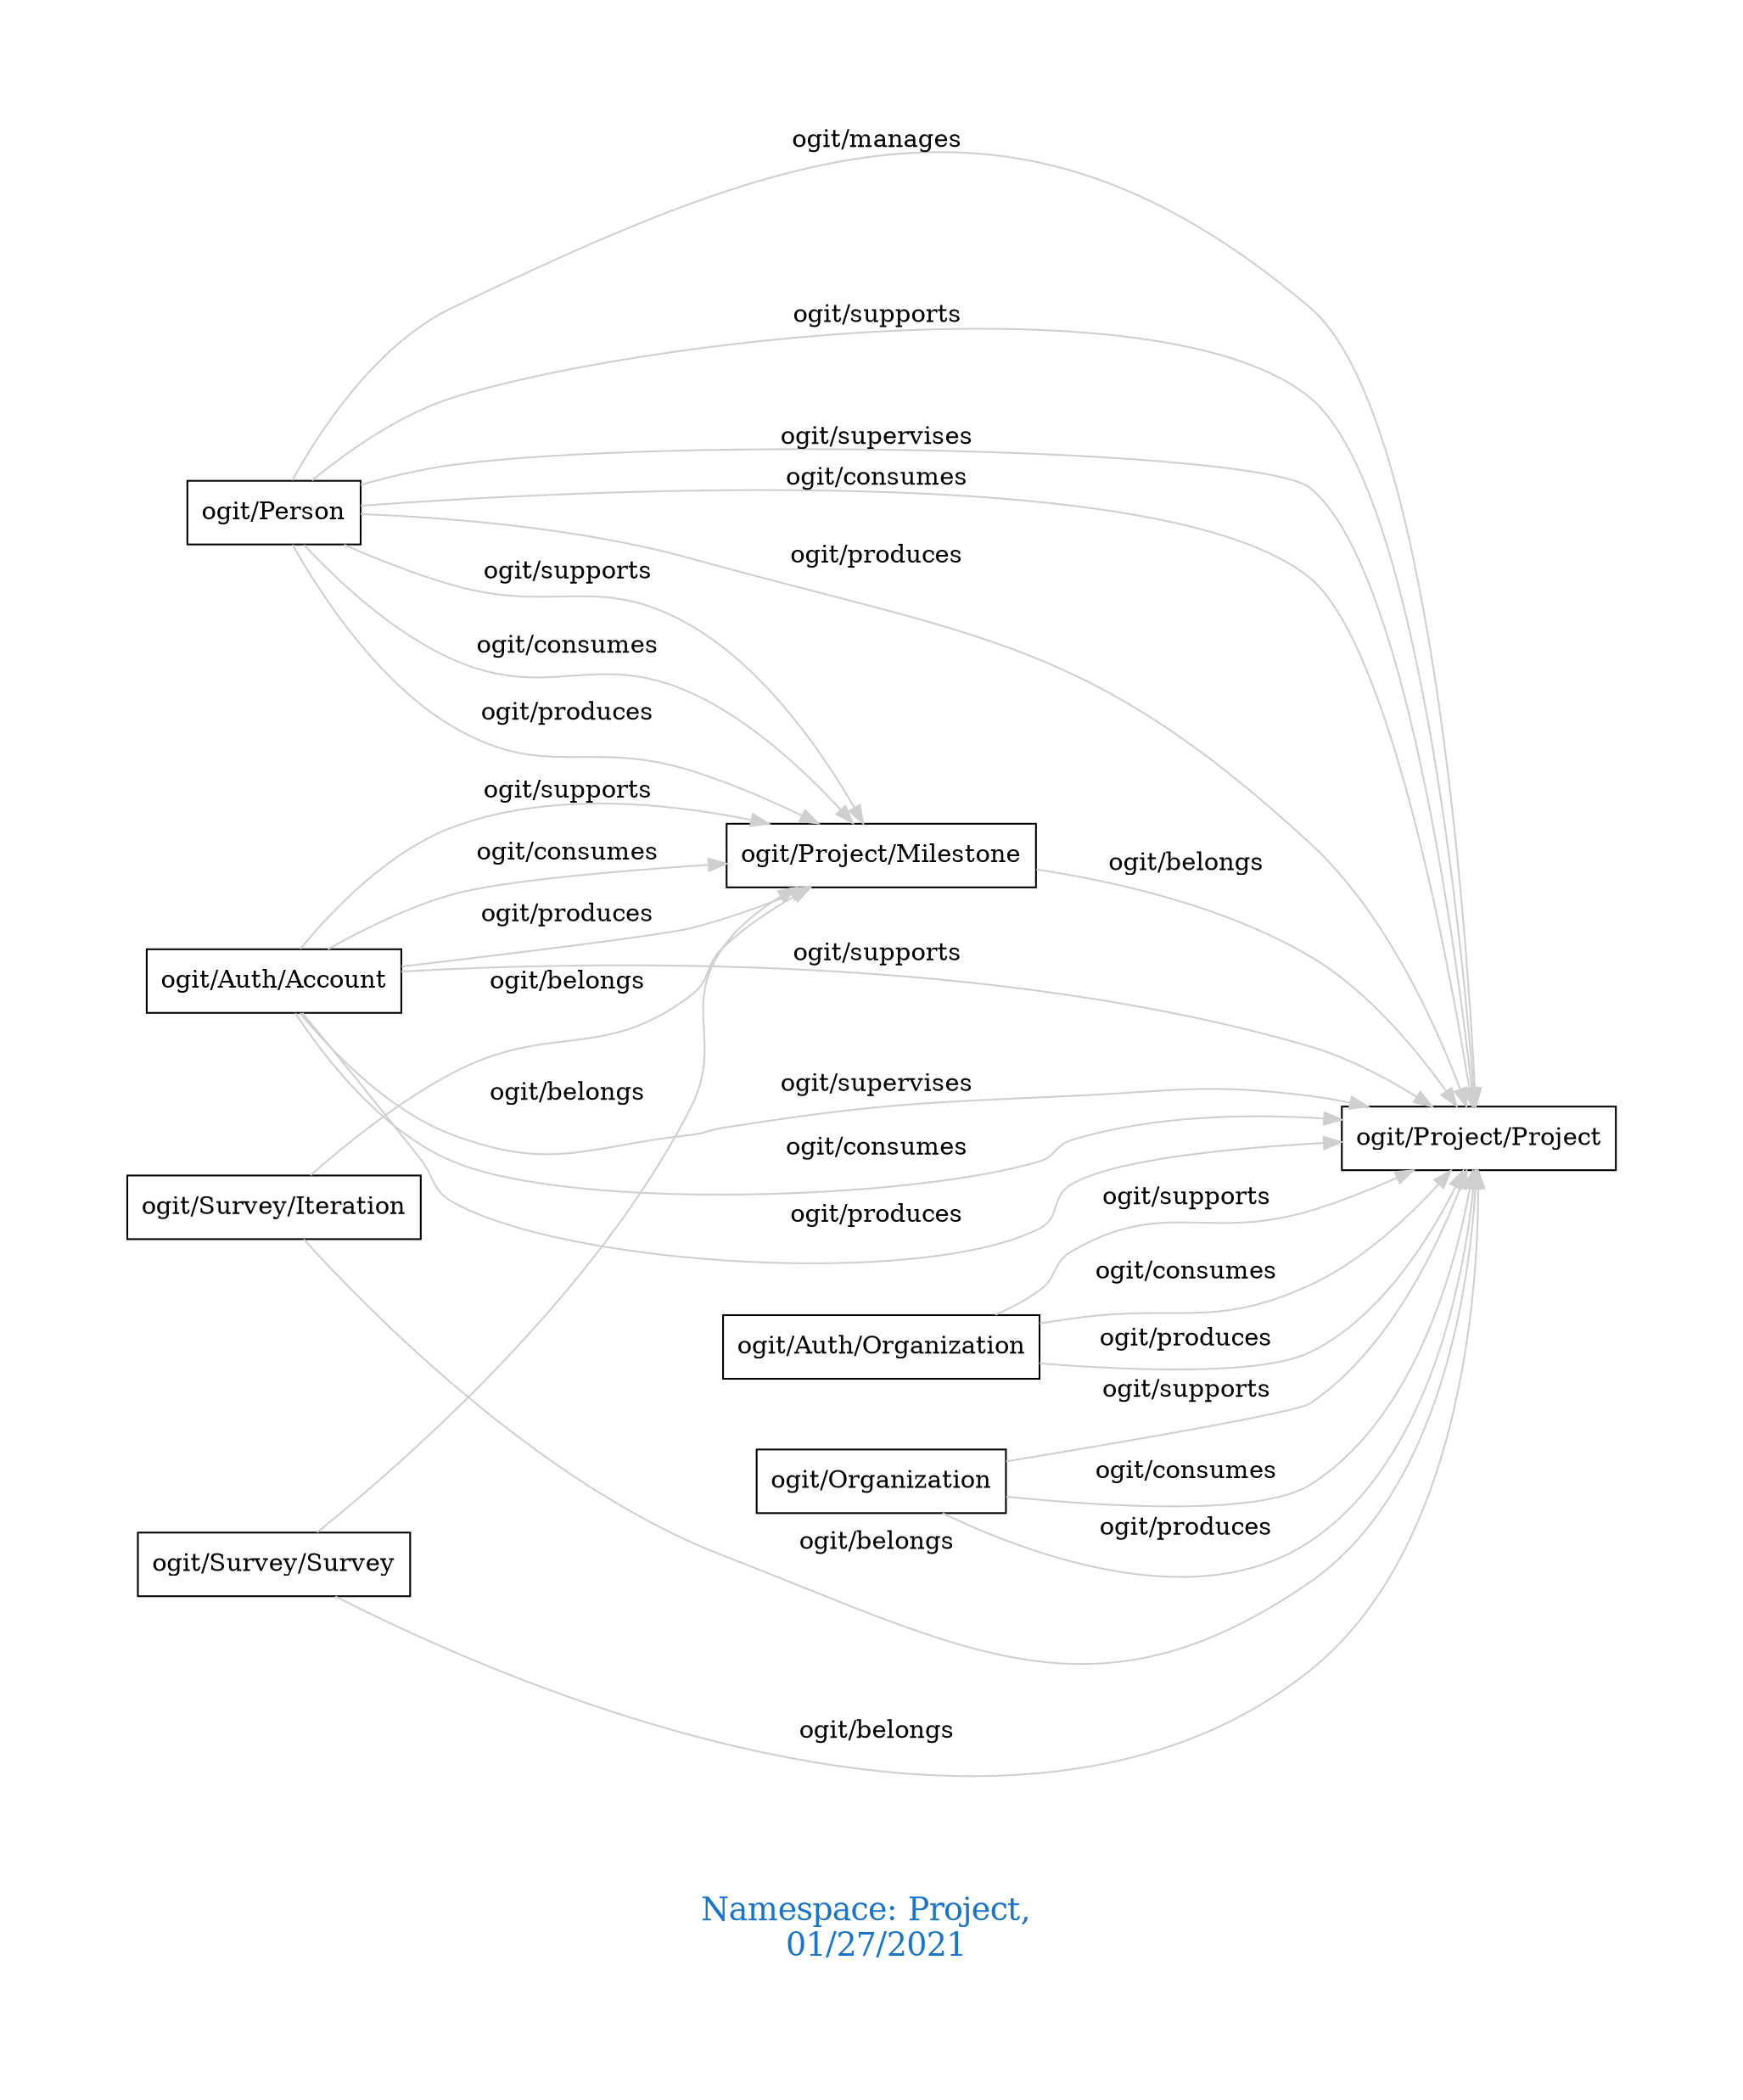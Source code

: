 digraph OGIT_ontology {
 graph [ rankdir= LR,pad=1 
fontsize = 18,
fontcolor= dodgerblue3,label = "\n\n\nNamespace: Project, \n 01/27/2021"];
node[shape=polygon];
edge [  color="gray81"];

   "ogit/Person" -> "ogit/Project/Project" [label="   ogit/manages    "];
   "ogit/Auth/Account" -> "ogit/Project/Milestone" [label="   ogit/supports    "];
   "ogit/Auth/Account" -> "ogit/Project/Project" [label="   ogit/supports    "];
   "ogit/Auth/Organization" -> "ogit/Project/Project" [label="   ogit/supports    "];
   "ogit/Organization" -> "ogit/Project/Project" [label="   ogit/supports    "];
   "ogit/Person" -> "ogit/Project/Milestone" [label="   ogit/supports    "];
   "ogit/Person" -> "ogit/Project/Project" [label="   ogit/supports    "];
   "ogit/Auth/Account" -> "ogit/Project/Project" [label="   ogit/supervises    "];
   "ogit/Person" -> "ogit/Project/Project" [label="   ogit/supervises    "];
   "ogit/Auth/Account" -> "ogit/Project/Milestone" [label="   ogit/consumes    "];
   "ogit/Auth/Account" -> "ogit/Project/Project" [label="   ogit/consumes    "];
   "ogit/Auth/Organization" -> "ogit/Project/Project" [label="   ogit/consumes    "];
   "ogit/Organization" -> "ogit/Project/Project" [label="   ogit/consumes    "];
   "ogit/Person" -> "ogit/Project/Milestone" [label="   ogit/consumes    "];
   "ogit/Person" -> "ogit/Project/Project" [label="   ogit/consumes    "];
   "ogit/Auth/Account" -> "ogit/Project/Milestone" [label="   ogit/produces    "];
   "ogit/Auth/Account" -> "ogit/Project/Project" [label="   ogit/produces    "];
   "ogit/Auth/Organization" -> "ogit/Project/Project" [label="   ogit/produces    "];
   "ogit/Organization" -> "ogit/Project/Project" [label="   ogit/produces    "];
   "ogit/Person" -> "ogit/Project/Milestone" [label="   ogit/produces    "];
   "ogit/Person" -> "ogit/Project/Project" [label="   ogit/produces    "];
   "ogit/Project/Milestone" -> "ogit/Project/Project" [label="   ogit/belongs    "];
   "ogit/Survey/Iteration" -> "ogit/Project/Milestone" [label="   ogit/belongs    "];
   "ogit/Survey/Iteration" -> "ogit/Project/Project" [label="   ogit/belongs    "];
   "ogit/Survey/Survey" -> "ogit/Project/Milestone" [label="   ogit/belongs    "];
   "ogit/Survey/Survey" -> "ogit/Project/Project" [label="   ogit/belongs    "];
}
